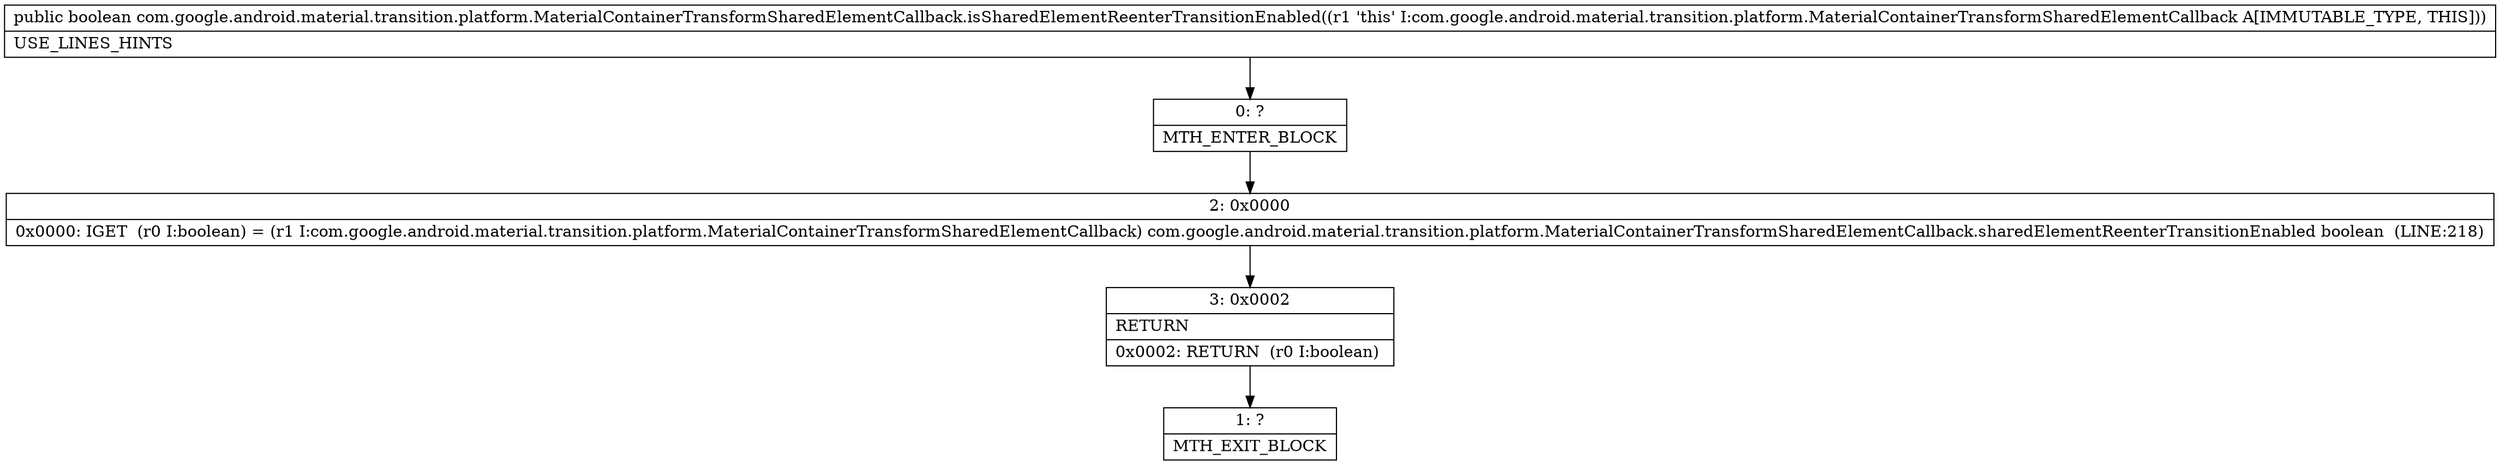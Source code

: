 digraph "CFG forcom.google.android.material.transition.platform.MaterialContainerTransformSharedElementCallback.isSharedElementReenterTransitionEnabled()Z" {
Node_0 [shape=record,label="{0\:\ ?|MTH_ENTER_BLOCK\l}"];
Node_2 [shape=record,label="{2\:\ 0x0000|0x0000: IGET  (r0 I:boolean) = (r1 I:com.google.android.material.transition.platform.MaterialContainerTransformSharedElementCallback) com.google.android.material.transition.platform.MaterialContainerTransformSharedElementCallback.sharedElementReenterTransitionEnabled boolean  (LINE:218)\l}"];
Node_3 [shape=record,label="{3\:\ 0x0002|RETURN\l|0x0002: RETURN  (r0 I:boolean) \l}"];
Node_1 [shape=record,label="{1\:\ ?|MTH_EXIT_BLOCK\l}"];
MethodNode[shape=record,label="{public boolean com.google.android.material.transition.platform.MaterialContainerTransformSharedElementCallback.isSharedElementReenterTransitionEnabled((r1 'this' I:com.google.android.material.transition.platform.MaterialContainerTransformSharedElementCallback A[IMMUTABLE_TYPE, THIS]))  | USE_LINES_HINTS\l}"];
MethodNode -> Node_0;Node_0 -> Node_2;
Node_2 -> Node_3;
Node_3 -> Node_1;
}

